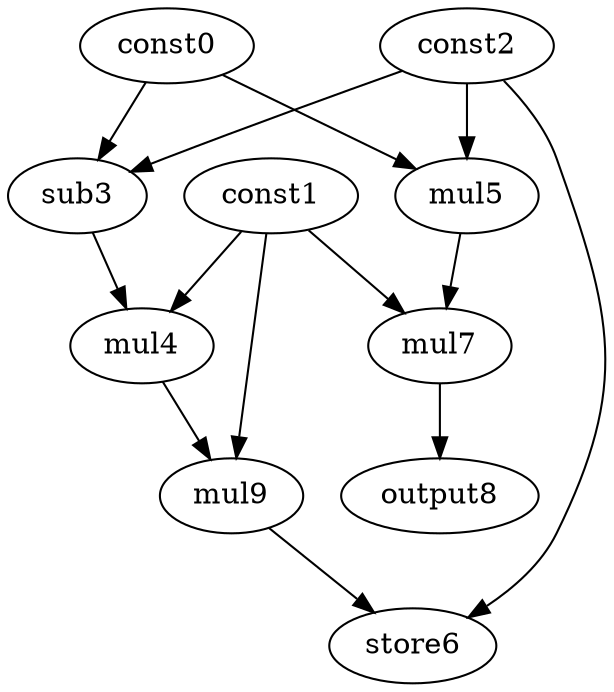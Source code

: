 digraph G { 
const0[opcode=const]; 
const1[opcode=const]; 
const2[opcode=const]; 
sub3[opcode=sub]; 
mul4[opcode=mul]; 
mul5[opcode=mul]; 
store6[opcode=store]; 
mul7[opcode=mul]; 
output8[opcode=output]; 
mul9[opcode=mul]; 
const0->sub3[operand=0];
const2->sub3[operand=1];
const0->mul5[operand=0];
const2->mul5[operand=1];
const1->mul4[operand=0];
sub3->mul4[operand=1];
const1->mul7[operand=0];
mul5->mul7[operand=1];
mul7->output8[operand=0];
const1->mul9[operand=0];
mul4->mul9[operand=1];
mul9->store6[operand=0];
const2->store6[operand=1];
}
